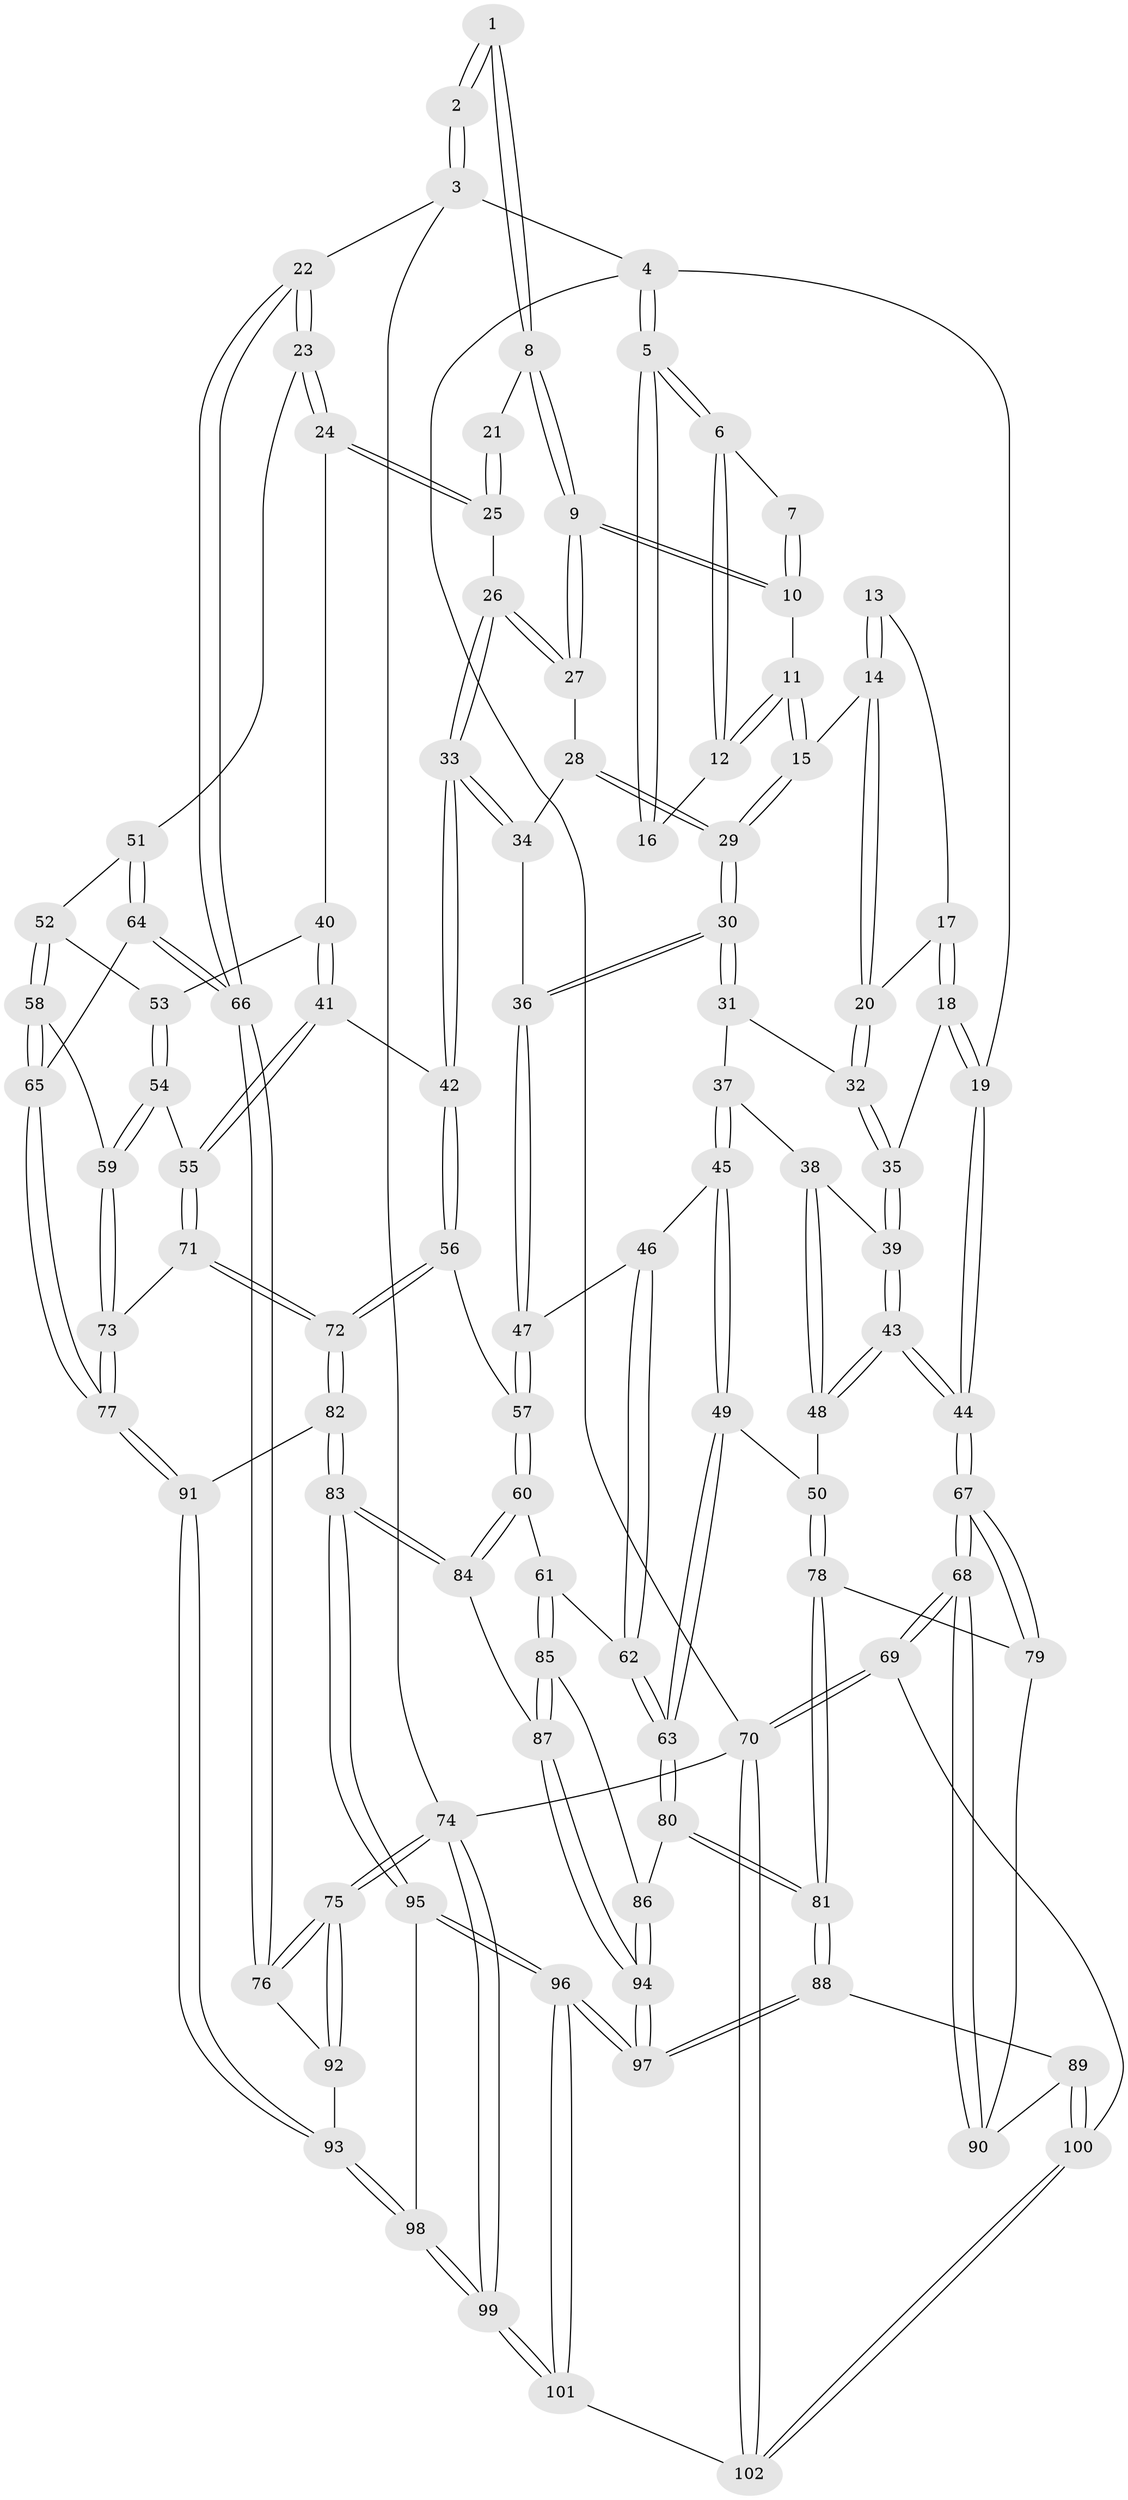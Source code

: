 // Generated by graph-tools (version 1.1) at 2025/38/03/09/25 02:38:49]
// undirected, 102 vertices, 252 edges
graph export_dot {
graph [start="1"]
  node [color=gray90,style=filled];
  1 [pos="+0.7176298637972298+0"];
  2 [pos="+1+0"];
  3 [pos="+1+0"];
  4 [pos="+0+0"];
  5 [pos="+0+0"];
  6 [pos="+0.2737111665731175+0"];
  7 [pos="+0.350838832121696+0"];
  8 [pos="+0.6201216938118912+0.1855110681880831"];
  9 [pos="+0.6114527652273731+0.20761476486096098"];
  10 [pos="+0.5862582298352396+0.1918484386830047"];
  11 [pos="+0.2732992338848388+0.19982689384874228"];
  12 [pos="+0.2709351681573741+0.18564658785527738"];
  13 [pos="+0.06923627097180374+0.1955242572152486"];
  14 [pos="+0.2697618744087883+0.20302601870302592"];
  15 [pos="+0.27324059021520475+0.2000392576656099"];
  16 [pos="+0.06655165479525087+0.1396501152415453"];
  17 [pos="+0.06170957661139641+0.209295039905997"];
  18 [pos="+0+0.2922779279862351"];
  19 [pos="+0+0.2662138891992946"];
  20 [pos="+0.19195434661086652+0.28693687293949693"];
  21 [pos="+1+0"];
  22 [pos="+1+0.3849693895107422"];
  23 [pos="+1+0.38760882521528395"];
  24 [pos="+0.8808056968364094+0.35006460805103884"];
  25 [pos="+0.7934930538663972+0.26177543858895513"];
  26 [pos="+0.6837266707869214+0.26320847254720925"];
  27 [pos="+0.6125674220001617+0.20958873387466098"];
  28 [pos="+0.5530668237060147+0.2626127528307231"];
  29 [pos="+0.37214479337382117+0.3540019346513782"];
  30 [pos="+0.37534833895714875+0.3931229075459143"];
  31 [pos="+0.23074615014358849+0.3871413129298"];
  32 [pos="+0.16495813580221397+0.32415085236802504"];
  33 [pos="+0.6317571152956921+0.47168422910345864"];
  34 [pos="+0.4971228536395881+0.3859718540782156"];
  35 [pos="+0.11831333356154447+0.3572861826112334"];
  36 [pos="+0.38656525710518364+0.44173969031374627"];
  37 [pos="+0.25766109400057846+0.4472334539716618"];
  38 [pos="+0.12088772923824037+0.4205158069869825"];
  39 [pos="+0.11687629339072345+0.38515908693052164"];
  40 [pos="+0.8361945851386351+0.45174598688336254"];
  41 [pos="+0.6399499951862838+0.5165274348611478"];
  42 [pos="+0.6288761420283069+0.511012655909376"];
  43 [pos="+0+0.51486201556735"];
  44 [pos="+0+0.5186350111835784"];
  45 [pos="+0.294531670559204+0.48984374808955505"];
  46 [pos="+0.3710825763240825+0.4599084622305804"];
  47 [pos="+0.3861869480300316+0.4474155018354531"];
  48 [pos="+0.11895993349332895+0.528615755587738"];
  49 [pos="+0.23977137272130197+0.5450045928508466"];
  50 [pos="+0.13302616525571437+0.547112579398255"];
  51 [pos="+0.9270776404928853+0.5365316579612827"];
  52 [pos="+0.8563080262465474+0.5249027801807686"];
  53 [pos="+0.8385563417225397+0.48263024370135044"];
  54 [pos="+0.7328348810565604+0.5786405010072573"];
  55 [pos="+0.6783553857727189+0.5498301541925031"];
  56 [pos="+0.5528698419508418+0.5560689179373172"];
  57 [pos="+0.5484481969093582+0.5573038778380038"];
  58 [pos="+0.8338011263834503+0.587004851322496"];
  59 [pos="+0.7433601003662695+0.5875923754798088"];
  60 [pos="+0.527471421053702+0.5876320733460032"];
  61 [pos="+0.47789453875104865+0.6158062279414159"];
  62 [pos="+0.36936291231473556+0.6220857006779692"];
  63 [pos="+0.3126214655427847+0.6677753881630712"];
  64 [pos="+0.9486611952644419+0.6442849034380618"];
  65 [pos="+0.9018465349219589+0.6551774092733861"];
  66 [pos="+1+0.7080408751875421"];
  67 [pos="+0+0.6310451529911405"];
  68 [pos="+0+0.7139176142829975"];
  69 [pos="+0+0.8982066034093962"];
  70 [pos="+0+1"];
  71 [pos="+0.6758116524664506+0.6978733386356615"];
  72 [pos="+0.6479675710110665+0.7330254785823334"];
  73 [pos="+0.7602670746915943+0.6716943703674307"];
  74 [pos="+1+1"];
  75 [pos="+1+1"];
  76 [pos="+1+0.7131227352470816"];
  77 [pos="+0.8208704931848135+0.7461317802007422"];
  78 [pos="+0.12276728853911366+0.5977209999878061"];
  79 [pos="+0.11215397600482858+0.6207780830974481"];
  80 [pos="+0.30690421909925675+0.7062594627571457"];
  81 [pos="+0.2932218553015928+0.726267774790997"];
  82 [pos="+0.6413029850931327+0.7810363509136806"];
  83 [pos="+0.6184302039841963+0.8048480892015738"];
  84 [pos="+0.5345364676673231+0.7408387791925056"];
  85 [pos="+0.4492861166835307+0.676784839221727"];
  86 [pos="+0.3664336833593595+0.7125820625908977"];
  87 [pos="+0.4650977566318495+0.7573324781837173"];
  88 [pos="+0.2689355382007939+0.7848419388893496"];
  89 [pos="+0.16739137112054633+0.8314610434501728"];
  90 [pos="+0.09272772647264149+0.7305619898687173"];
  91 [pos="+0.8180858797338757+0.7648065931566616"];
  92 [pos="+0.881245412984873+0.8559238596387171"];
  93 [pos="+0.8585360615421554+0.855699669695779"];
  94 [pos="+0.4611429167978611+0.7604961353842282"];
  95 [pos="+0.5917454683902095+0.9970931445542128"];
  96 [pos="+0.5328460676015103+1"];
  97 [pos="+0.4161442292474224+0.8861177139546327"];
  98 [pos="+0.8546743503476527+0.8613455902770915"];
  99 [pos="+0.9081988874321838+1"];
  100 [pos="+0.13945101919591896+0.9044511552153504"];
  101 [pos="+0.523597880312442+1"];
  102 [pos="+0.240494593316071+1"];
  1 -- 2;
  1 -- 2;
  1 -- 8;
  1 -- 8;
  2 -- 3;
  2 -- 3;
  3 -- 4;
  3 -- 22;
  3 -- 74;
  4 -- 5;
  4 -- 5;
  4 -- 19;
  4 -- 70;
  5 -- 6;
  5 -- 6;
  5 -- 16;
  5 -- 16;
  6 -- 7;
  6 -- 12;
  6 -- 12;
  7 -- 10;
  7 -- 10;
  8 -- 9;
  8 -- 9;
  8 -- 21;
  9 -- 10;
  9 -- 10;
  9 -- 27;
  9 -- 27;
  10 -- 11;
  11 -- 12;
  11 -- 12;
  11 -- 15;
  11 -- 15;
  12 -- 16;
  13 -- 14;
  13 -- 14;
  13 -- 17;
  14 -- 15;
  14 -- 20;
  14 -- 20;
  15 -- 29;
  15 -- 29;
  17 -- 18;
  17 -- 18;
  17 -- 20;
  18 -- 19;
  18 -- 19;
  18 -- 35;
  19 -- 44;
  19 -- 44;
  20 -- 32;
  20 -- 32;
  21 -- 25;
  21 -- 25;
  22 -- 23;
  22 -- 23;
  22 -- 66;
  22 -- 66;
  23 -- 24;
  23 -- 24;
  23 -- 51;
  24 -- 25;
  24 -- 25;
  24 -- 40;
  25 -- 26;
  26 -- 27;
  26 -- 27;
  26 -- 33;
  26 -- 33;
  27 -- 28;
  28 -- 29;
  28 -- 29;
  28 -- 34;
  29 -- 30;
  29 -- 30;
  30 -- 31;
  30 -- 31;
  30 -- 36;
  30 -- 36;
  31 -- 32;
  31 -- 37;
  32 -- 35;
  32 -- 35;
  33 -- 34;
  33 -- 34;
  33 -- 42;
  33 -- 42;
  34 -- 36;
  35 -- 39;
  35 -- 39;
  36 -- 47;
  36 -- 47;
  37 -- 38;
  37 -- 45;
  37 -- 45;
  38 -- 39;
  38 -- 48;
  38 -- 48;
  39 -- 43;
  39 -- 43;
  40 -- 41;
  40 -- 41;
  40 -- 53;
  41 -- 42;
  41 -- 55;
  41 -- 55;
  42 -- 56;
  42 -- 56;
  43 -- 44;
  43 -- 44;
  43 -- 48;
  43 -- 48;
  44 -- 67;
  44 -- 67;
  45 -- 46;
  45 -- 49;
  45 -- 49;
  46 -- 47;
  46 -- 62;
  46 -- 62;
  47 -- 57;
  47 -- 57;
  48 -- 50;
  49 -- 50;
  49 -- 63;
  49 -- 63;
  50 -- 78;
  50 -- 78;
  51 -- 52;
  51 -- 64;
  51 -- 64;
  52 -- 53;
  52 -- 58;
  52 -- 58;
  53 -- 54;
  53 -- 54;
  54 -- 55;
  54 -- 59;
  54 -- 59;
  55 -- 71;
  55 -- 71;
  56 -- 57;
  56 -- 72;
  56 -- 72;
  57 -- 60;
  57 -- 60;
  58 -- 59;
  58 -- 65;
  58 -- 65;
  59 -- 73;
  59 -- 73;
  60 -- 61;
  60 -- 84;
  60 -- 84;
  61 -- 62;
  61 -- 85;
  61 -- 85;
  62 -- 63;
  62 -- 63;
  63 -- 80;
  63 -- 80;
  64 -- 65;
  64 -- 66;
  64 -- 66;
  65 -- 77;
  65 -- 77;
  66 -- 76;
  66 -- 76;
  67 -- 68;
  67 -- 68;
  67 -- 79;
  67 -- 79;
  68 -- 69;
  68 -- 69;
  68 -- 90;
  68 -- 90;
  69 -- 70;
  69 -- 70;
  69 -- 100;
  70 -- 102;
  70 -- 102;
  70 -- 74;
  71 -- 72;
  71 -- 72;
  71 -- 73;
  72 -- 82;
  72 -- 82;
  73 -- 77;
  73 -- 77;
  74 -- 75;
  74 -- 75;
  74 -- 99;
  74 -- 99;
  75 -- 76;
  75 -- 76;
  75 -- 92;
  75 -- 92;
  76 -- 92;
  77 -- 91;
  77 -- 91;
  78 -- 79;
  78 -- 81;
  78 -- 81;
  79 -- 90;
  80 -- 81;
  80 -- 81;
  80 -- 86;
  81 -- 88;
  81 -- 88;
  82 -- 83;
  82 -- 83;
  82 -- 91;
  83 -- 84;
  83 -- 84;
  83 -- 95;
  83 -- 95;
  84 -- 87;
  85 -- 86;
  85 -- 87;
  85 -- 87;
  86 -- 94;
  86 -- 94;
  87 -- 94;
  87 -- 94;
  88 -- 89;
  88 -- 97;
  88 -- 97;
  89 -- 90;
  89 -- 100;
  89 -- 100;
  91 -- 93;
  91 -- 93;
  92 -- 93;
  93 -- 98;
  93 -- 98;
  94 -- 97;
  94 -- 97;
  95 -- 96;
  95 -- 96;
  95 -- 98;
  96 -- 97;
  96 -- 97;
  96 -- 101;
  96 -- 101;
  98 -- 99;
  98 -- 99;
  99 -- 101;
  99 -- 101;
  100 -- 102;
  100 -- 102;
  101 -- 102;
}
